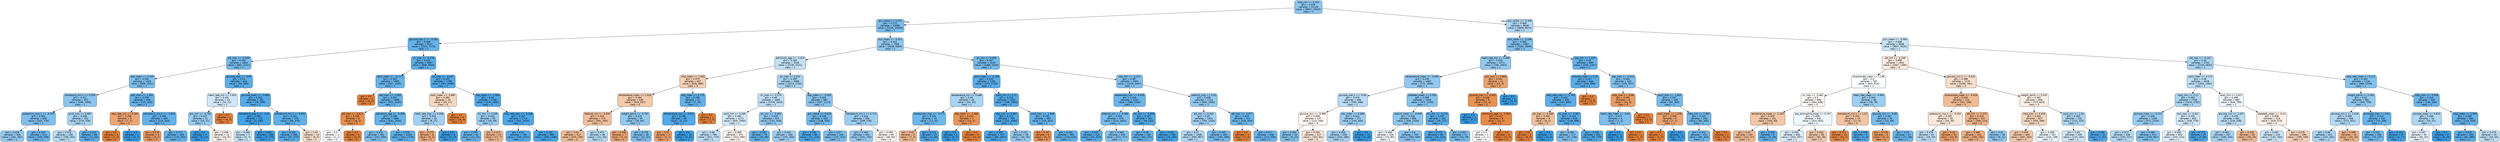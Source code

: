 digraph Tree {
node [shape=box, style="filled, rounded", color="black", fontname="helvetica"] ;
edge [fontname="helvetica"] ;
0 [label="mbp_min <= 0.253\ngini = 0.418\nsamples = 21128\nvalue = [9957, 23533]\nclass = 1", fillcolor="#8dc6f0"] ;
1 [label="gcs_verbal <= 0.155\ngini = 0.375\nsamples = 13080\nvalue = [5148, 15459]\nclass = 1", fillcolor="#7bbeee"] ;
0 -> 1 [labeldistance=2.5, labelangle=45, headlabel="True"] ;
2 [label="glucose_max.2 <= -0.392\ngini = 0.289\nsamples = 5511\nvalue = [1520, 7175]\nclass = 1", fillcolor="#63b2eb"] ;
1 -> 2 ;
3 [label="ptt_max <= -0.009\ngini = 0.353\nsamples = 1824\nvalue = [662, 2231]\nclass = 1", fillcolor="#74baed"] ;
2 -> 3 ;
4 [label="wbc_mean <= 0.153\ngini = 0.381\nsamples = 1410\nvalue = [568, 1651]\nclass = 1", fillcolor="#7dbfee"] ;
3 -> 4 ;
5 [label="hematocrit_min.1 <= 0.039\ngini = 0.411\nsamples = 972\nvalue = [446, 1096]\nclass = 1", fillcolor="#8ac5f0"] ;
4 -> 5 ;
6 [label="potassium_max.1 <= -0.154\ngini = 0.382\nsamples = 639\nvalue = [267, 770]\nclass = 1", fillcolor="#7ebfee"] ;
5 -> 6 ;
7 [label="gini = 0.428\nsamples = 326\nvalue = [162, 361]\nclass = 1", fillcolor="#92c9f1"] ;
6 -> 7 ;
8 [label="gini = 0.325\nsamples = 313\nvalue = [105, 409]\nclass = 1", fillcolor="#6cb6ec"] ;
6 -> 8 ;
9 [label="pco2_max <= 0.887\ngini = 0.458\nsamples = 333\nvalue = [179, 326]\nclass = 1", fillcolor="#a6d3f3"] ;
5 -> 9 ;
10 [label="gini = 0.476\nsamples = 284\nvalue = [168, 263]\nclass = 1", fillcolor="#b7dcf6"] ;
9 -> 10 ;
11 [label="gini = 0.253\nsamples = 49\nvalue = [11, 63]\nclass = 1", fillcolor="#5caeea"] ;
9 -> 11 ;
12 [label="po2_max <= -1.401\ngini = 0.295\nsamples = 438\nvalue = [122, 555]\nclass = 1", fillcolor="#65b3eb"] ;
4 -> 12 ;
13 [label="resp_rate_min <= 0.184\ngini = 0.346\nsamples = 5\nvalue = [7, 2]\nclass = 0", fillcolor="#eca572"] ;
12 -> 13 ;
14 [label="gini = 0.0\nsamples = 4\nvalue = [7, 0]\nclass = 0", fillcolor="#e58139"] ;
13 -> 14 ;
15 [label="gini = 0.0\nsamples = 1\nvalue = [0, 2]\nclass = 1", fillcolor="#399de5"] ;
13 -> 15 ;
16 [label="hematocrit_min.1 <= -1.816\ngini = 0.285\nsamples = 433\nvalue = [115, 553]\nclass = 1", fillcolor="#62b1ea"] ;
12 -> 16 ;
17 [label="gini = 0.278\nsamples = 4\nvalue = [5, 1]\nclass = 0", fillcolor="#ea9a61"] ;
16 -> 17 ;
18 [label="gini = 0.277\nsamples = 429\nvalue = [110, 552]\nclass = 1", fillcolor="#60b1ea"] ;
16 -> 18 ;
19 [label="glucose_max <= -0.97\ngini = 0.24\nsamples = 414\nvalue = [94, 580]\nclass = 1", fillcolor="#59ade9"] ;
3 -> 19 ;
20 [label="heart_rate_min <= 2.433\ngini = 0.491\nsamples = 23\nvalue = [16, 21]\nclass = 1", fillcolor="#d0e8f9"] ;
19 -> 20 ;
21 [label="gcs_min <= -0.756\ngini = 0.437\nsamples = 21\nvalue = [10, 21]\nclass = 1", fillcolor="#97ccf1"] ;
20 -> 21 ;
22 [label="gini = 0.0\nsamples = 7\nvalue = [0, 12]\nclass = 1", fillcolor="#399de5"] ;
21 -> 22 ;
23 [label="gini = 0.499\nsamples = 14\nvalue = [10, 9]\nclass = 0", fillcolor="#fcf2eb"] ;
21 -> 23 ;
24 [label="gini = 0.0\nsamples = 2\nvalue = [6, 0]\nclass = 0", fillcolor="#e58139"] ;
20 -> 24 ;
25 [label="glucose_mean <= -0.684\ngini = 0.215\nsamples = 391\nvalue = [78, 559]\nclass = 1", fillcolor="#55abe9"] ;
19 -> 25 ;
26 [label="hematocrit_max.1 <= -1.61\ngini = 0.091\nsamples = 115\nvalue = [9, 180]\nclass = 1", fillcolor="#43a2e6"] ;
25 -> 26 ;
27 [label="gini = 0.486\nsamples = 7\nvalue = [5, 7]\nclass = 1", fillcolor="#c6e3f8"] ;
26 -> 27 ;
28 [label="gini = 0.044\nsamples = 108\nvalue = [4, 173]\nclass = 1", fillcolor="#3e9fe6"] ;
26 -> 28 ;
29 [label="hematocrit_min.1 <= 0.652\ngini = 0.261\nsamples = 276\nvalue = [69, 379]\nclass = 1", fillcolor="#5dafea"] ;
25 -> 29 ;
30 [label="gini = 0.242\nsamples = 266\nvalue = [61, 373]\nclass = 1", fillcolor="#59ade9"] ;
29 -> 30 ;
31 [label="gini = 0.49\nsamples = 10\nvalue = [8, 6]\nclass = 0", fillcolor="#f8e0ce"] ;
29 -> 31 ;
32 [label="inr_max <= -0.178\ngini = 0.252\nsamples = 3687\nvalue = [858, 4944]\nclass = 1", fillcolor="#5baeea"] ;
2 -> 32 ;
33 [label="spo2_mean <= -12.171\ngini = 0.303\nsamples = 1893\nvalue = [557, 2435]\nclass = 1", fillcolor="#66b3eb"] ;
32 -> 33 ;
34 [label="gini = 0.0\nsamples = 4\nvalue = [5, 0]\nclass = 0", fillcolor="#e58139"] ;
33 -> 34 ;
35 [label="sbp_max <= -2.005\ngini = 0.301\nsamples = 1889\nvalue = [552, 2435]\nclass = 1", fillcolor="#66b3eb"] ;
33 -> 35 ;
36 [label="ptt_max <= -0.611\ngini = 0.165\nsamples = 8\nvalue = [10, 1]\nclass = 0", fillcolor="#e88e4d"] ;
35 -> 36 ;
37 [label="gini = 0.5\nsamples = 2\nvalue = [1, 1]\nclass = 0", fillcolor="#ffffff"] ;
36 -> 37 ;
38 [label="gini = 0.0\nsamples = 6\nvalue = [9, 0]\nclass = 0", fillcolor="#e58139"] ;
36 -> 38 ;
39 [label="admission_age <= -0.298\ngini = 0.298\nsamples = 1881\nvalue = [542, 2434]\nclass = 1", fillcolor="#65b3eb"] ;
35 -> 39 ;
40 [label="gini = 0.376\nsamples = 552\nvalue = [221, 660]\nclass = 1", fillcolor="#7bbeee"] ;
39 -> 40 ;
41 [label="gini = 0.259\nsamples = 1329\nvalue = [321, 1774]\nclass = 1", fillcolor="#5dafea"] ;
39 -> 41 ;
42 [label="ph_max <= -4.207\ngini = 0.191\nsamples = 1794\nvalue = [301, 2509]\nclass = 1", fillcolor="#51a9e8"] ;
32 -> 42 ;
43 [label="spo2_mean <= -0.881\ngini = 0.482\nsamples = 25\nvalue = [25, 17]\nclass = 0", fillcolor="#f7d7c0"] ;
42 -> 43 ;
44 [label="heart_rate_max <= 0.348\ngini = 0.453\nsamples = 16\nvalue = [9, 17]\nclass = 1", fillcolor="#a2d1f3"] ;
43 -> 44 ;
45 [label="gini = 0.375\nsamples = 8\nvalue = [9, 3]\nclass = 0", fillcolor="#eeab7b"] ;
44 -> 45 ;
46 [label="gini = 0.0\nsamples = 8\nvalue = [0, 14]\nclass = 1", fillcolor="#399de5"] ;
44 -> 46 ;
47 [label="gini = 0.0\nsamples = 9\nvalue = [16, 0]\nclass = 0", fillcolor="#e58139"] ;
43 -> 47 ;
48 [label="sbp_mean <= -1.926\ngini = 0.18\nsamples = 1769\nvalue = [276, 2492]\nclass = 1", fillcolor="#4fa8e8"] ;
42 -> 48 ;
49 [label="inr_min <= 2.206\ngini = 0.442\nsamples = 55\nvalue = [29, 59]\nclass = 1", fillcolor="#9acdf2"] ;
48 -> 49 ;
50 [label="gini = 0.305\nsamples = 42\nvalue = [12, 52]\nclass = 1", fillcolor="#67b4eb"] ;
49 -> 50 ;
51 [label="gini = 0.413\nsamples = 13\nvalue = [17, 7]\nclass = 0", fillcolor="#f0b58b"] ;
49 -> 51 ;
52 [label="resp_rate_max <= -0.248\ngini = 0.167\nsamples = 1714\nvalue = [247, 2433]\nclass = 1", fillcolor="#4da7e8"] ;
48 -> 52 ;
53 [label="gini = 0.21\nsamples = 748\nvalue = [139, 1027]\nclass = 1", fillcolor="#54aae9"] ;
52 -> 53 ;
54 [label="gini = 0.132\nsamples = 966\nvalue = [108, 1406]\nclass = 1", fillcolor="#48a5e7"] ;
52 -> 54 ;
55 [label="bun_mean <= -0.321\ngini = 0.424\nsamples = 7569\nvalue = [3628, 8284]\nclass = 1", fillcolor="#90c8f0"] ;
1 -> 55 ;
56 [label="admission_age <= -1.013\ngini = 0.483\nsamples = 3326\nvalue = [2139, 3121]\nclass = 1", fillcolor="#c1e0f7"] ;
55 -> 56 ;
57 [label="mbp_mean <= 1.063\ngini = 0.473\nsamples = 657\nvalue = [626, 389]\nclass = 0", fillcolor="#f5cfb4"] ;
56 -> 57 ;
58 [label="temperature_mean <= 1.528\ngini = 0.464\nsamples = 630\nvalue = [619, 357]\nclass = 0", fillcolor="#f4caab"] ;
57 -> 58 ;
59 [label="totalco2_min <= 0.956\ngini = 0.443\nsamples = 575\nvalue = [591, 293]\nclass = 0", fillcolor="#f2bf9b"] ;
58 -> 59 ;
60 [label="gini = 0.43\nsamples = 537\nvalue = [570, 259]\nclass = 0", fillcolor="#f1ba93"] ;
59 -> 60 ;
61 [label="gini = 0.472\nsamples = 38\nvalue = [21, 34]\nclass = 1", fillcolor="#b3daf5"] ;
59 -> 61 ;
62 [label="weight_admit <= -0.787\ngini = 0.423\nsamples = 55\nvalue = [28, 64]\nclass = 1", fillcolor="#90c8f0"] ;
58 -> 62 ;
63 [label="gini = 0.346\nsamples = 7\nvalue = [7, 2]\nclass = 0", fillcolor="#eca572"] ;
62 -> 63 ;
64 [label="gini = 0.378\nsamples = 48\nvalue = [21, 62]\nclass = 1", fillcolor="#7cbeee"] ;
62 -> 64 ;
65 [label="dbp_mean <= 2.775\ngini = 0.295\nsamples = 27\nvalue = [7, 32]\nclass = 1", fillcolor="#64b2eb"] ;
57 -> 65 ;
66 [label="temperature_min <= 0.031\ngini = 0.198\nsamples = 26\nvalue = [4, 32]\nclass = 1", fillcolor="#52a9e8"] ;
65 -> 66 ;
67 [label="gini = 0.32\nsamples = 4\nvalue = [4, 1]\nclass = 0", fillcolor="#eca06a"] ;
66 -> 67 ;
68 [label="gini = 0.0\nsamples = 22\nvalue = [0, 31]\nclass = 1", fillcolor="#399de5"] ;
66 -> 68 ;
69 [label="gini = 0.0\nsamples = 1\nvalue = [3, 0]\nclass = 0", fillcolor="#e58139"] ;
65 -> 69 ;
70 [label="ph_max <= 0.152\ngini = 0.459\nsamples = 2669\nvalue = [1513, 2732]\nclass = 1", fillcolor="#a7d3f3"] ;
56 -> 70 ;
71 [label="inr_max <= -0.178\ngini = 0.48\nsamples = 1688\nvalue = [1076, 1619]\nclass = 1", fillcolor="#bddef6"] ;
70 -> 71 ;
72 [label="spo2_min <= 0.268\ngini = 0.492\nsamples = 1173\nvalue = [825, 1060]\nclass = 1", fillcolor="#d3e9f9"] ;
71 -> 72 ;
73 [label="gini = 0.48\nsamples = 799\nvalue = [511, 770]\nclass = 1", fillcolor="#bcdef6"] ;
72 -> 73 ;
74 [label="gini = 0.499\nsamples = 374\nvalue = [314, 290]\nclass = 0", fillcolor="#fdf5f0"] ;
72 -> 74 ;
75 [label="ph_min <= -0.482\ngini = 0.428\nsamples = 515\nvalue = [251, 559]\nclass = 1", fillcolor="#92c9f1"] ;
71 -> 75 ;
76 [label="gini = 0.285\nsamples = 75\nvalue = [20, 96]\nclass = 1", fillcolor="#62b1ea"] ;
75 -> 76 ;
77 [label="gini = 0.444\nsamples = 440\nvalue = [231, 463]\nclass = 1", fillcolor="#9ccef2"] ;
75 -> 77 ;
78 [label="dbp_mean <= -0.655\ngini = 0.405\nsamples = 981\nvalue = [437, 1113]\nclass = 1", fillcolor="#87c3ef"] ;
70 -> 78 ;
79 [label="gcs_verbal <= 0.618\ngini = 0.339\nsamples = 425\nvalue = [148, 535]\nclass = 1", fillcolor="#70b8ec"] ;
78 -> 79 ;
80 [label="gini = 0.162\nsamples = 80\nvalue = [11, 113]\nclass = 1", fillcolor="#4ca7e8"] ;
79 -> 80 ;
81 [label="gini = 0.37\nsamples = 345\nvalue = [137, 422]\nclass = 1", fillcolor="#79bded"] ;
79 -> 81 ;
82 [label="hematocrit_min.1 <= 0.712\ngini = 0.444\nsamples = 556\nvalue = [289, 578]\nclass = 1", fillcolor="#9ccef2"] ;
78 -> 82 ;
83 [label="gini = 0.429\nsamples = 491\nvalue = [241, 533]\nclass = 1", fillcolor="#93c9f1"] ;
82 -> 83 ;
84 [label="gini = 0.499\nsamples = 65\nvalue = [48, 45]\nclass = 0", fillcolor="#fdf7f3"] ;
82 -> 84 ;
85 [label="ph_min <= 0.058\ngini = 0.347\nsamples = 4243\nvalue = [1489, 5163]\nclass = 1", fillcolor="#72b9ec"] ;
55 -> 85 ;
86 [label="spo2_mean <= -2.158\ngini = 0.234\nsamples = 1292\nvalue = [270, 1726]\nclass = 1", fillcolor="#58ace9"] ;
85 -> 86 ;
87 [label="temperature_min <= 0.486\ngini = 0.46\nsamples = 40\nvalue = [24, 43]\nclass = 1", fillcolor="#a8d4f4"] ;
86 -> 87 ;
88 [label="baseexcess_max <= -3.271\ngini = 0.334\nsamples = 33\nvalue = [11, 41]\nclass = 1", fillcolor="#6eb7ec"] ;
87 -> 88 ;
89 [label="gini = 0.42\nsamples = 6\nvalue = [7, 3]\nclass = 0", fillcolor="#f0b78e"] ;
88 -> 89 ;
90 [label="gini = 0.172\nsamples = 27\nvalue = [4, 38]\nclass = 1", fillcolor="#4ea7e8"] ;
88 -> 90 ;
91 [label="sbp_mean <= -1.984\ngini = 0.231\nsamples = 7\nvalue = [13, 2]\nclass = 0", fillcolor="#e99457"] ;
87 -> 91 ;
92 [label="gini = 0.0\nsamples = 1\nvalue = [0, 2]\nclass = 1", fillcolor="#399de5"] ;
91 -> 92 ;
93 [label="gini = 0.0\nsamples = 6\nvalue = [13, 0]\nclass = 0", fillcolor="#e58139"] ;
91 -> 93 ;
94 [label="spo2_min <= 0.12\ngini = 0.223\nsamples = 1252\nvalue = [246, 1683]\nclass = 1", fillcolor="#56abe9"] ;
86 -> 94 ;
95 [label="dbp_min <= 0.307\ngini = 0.171\nsamples = 765\nvalue = [111, 1062]\nclass = 1", fillcolor="#4ea7e8"] ;
94 -> 95 ;
96 [label="gini = 0.155\nsamples = 727\nvalue = [95, 1027]\nclass = 1", fillcolor="#4ba6e7"] ;
95 -> 96 ;
97 [label="gini = 0.431\nsamples = 38\nvalue = [16, 35]\nclass = 1", fillcolor="#94caf1"] ;
95 -> 97 ;
98 [label="pco2_max <= -1.846\ngini = 0.293\nsamples = 487\nvalue = [135, 621]\nclass = 1", fillcolor="#64b2eb"] ;
94 -> 98 ;
99 [label="gini = 0.18\nsamples = 5\nvalue = [9, 1]\nclass = 0", fillcolor="#e88f4f"] ;
98 -> 99 ;
100 [label="gini = 0.281\nsamples = 482\nvalue = [126, 620]\nclass = 1", fillcolor="#61b1ea"] ;
98 -> 100 ;
101 [label="sbp_min <= -0.372\ngini = 0.387\nsamples = 2951\nvalue = [1219, 3437]\nclass = 1", fillcolor="#7fc0ee"] ;
85 -> 101 ;
102 [label="baseexcess_min <= 0.479\ngini = 0.316\nsamples = 1237\nvalue = [389, 1592]\nclass = 1", fillcolor="#69b5eb"] ;
101 -> 102 ;
103 [label="totalco2_min <= -0.086\ngini = 0.358\nsamples = 870\nvalue = [323, 1061]\nclass = 1", fillcolor="#75bbed"] ;
102 -> 103 ;
104 [label="gini = 0.235\nsamples = 231\nvalue = [51, 324]\nclass = 1", fillcolor="#58ace9"] ;
103 -> 104 ;
105 [label="gini = 0.394\nsamples = 639\nvalue = [272, 737]\nclass = 1", fillcolor="#82c1ef"] ;
103 -> 105 ;
106 [label="inr_min <= -0.099\ngini = 0.197\nsamples = 367\nvalue = [66, 531]\nclass = 1", fillcolor="#52a9e8"] ;
102 -> 106 ;
107 [label="gini = 0.28\nsamples = 182\nvalue = [50, 247]\nclass = 1", fillcolor="#61b1ea"] ;
106 -> 107 ;
108 [label="gini = 0.101\nsamples = 185\nvalue = [16, 284]\nclass = 1", fillcolor="#44a3e6"] ;
106 -> 108 ;
109 [label="totalco2_max <= 0.02\ngini = 0.428\nsamples = 1714\nvalue = [830, 1845]\nclass = 1", fillcolor="#92c9f1"] ;
101 -> 109 ;
110 [label="ptt_min <= 0.263\ngini = 0.45\nsamples = 1302\nvalue = [700, 1345]\nclass = 1", fillcolor="#a0d0f3"] ;
109 -> 110 ;
111 [label="gini = 0.47\nsamples = 1008\nvalue = [599, 987]\nclass = 1", fillcolor="#b1d8f5"] ;
110 -> 111 ;
112 [label="gini = 0.343\nsamples = 294\nvalue = [101, 358]\nclass = 1", fillcolor="#71b9ec"] ;
110 -> 112 ;
113 [label="ptt_max <= -0.677\ngini = 0.328\nsamples = 412\nvalue = [130, 500]\nclass = 1", fillcolor="#6cb6ec"] ;
109 -> 113 ;
114 [label="gini = 0.0\nsamples = 4\nvalue = [7, 0]\nclass = 0", fillcolor="#e58139"] ;
113 -> 114 ;
115 [label="gini = 0.317\nsamples = 408\nvalue = [123, 500]\nclass = 1", fillcolor="#6ab5eb"] ;
113 -> 115 ;
116 [label="gcs_verbal <= -0.308\ngini = 0.468\nsamples = 8048\nvalue = [4809, 8074]\nclass = 1", fillcolor="#afd7f4"] ;
0 -> 116 [labeldistance=2.5, labelangle=-45, headlabel="False"] ;
117 [label="bun_mean <= -0.296\ngini = 0.385\nsamples = 2362\nvalue = [1002, 2849]\nclass = 1", fillcolor="#7fbfee"] ;
116 -> 117 ;
118 [label="heart_rate_min <= 2.499\ngini = 0.429\nsamples = 1473\nvalue = [746, 1652]\nclass = 1", fillcolor="#92c9f1"] ;
117 -> 118 ;
119 [label="temperature_mean <= -0.065\ngini = 0.426\nsamples = 1462\nvalue = [731, 1648]\nclass = 1", fillcolor="#91c8f1"] ;
118 -> 119 ;
120 [label="glucose_max.2 <= -0.46\ngini = 0.476\nsamples = 408\nvalue = [256, 398]\nclass = 1", fillcolor="#b8dcf6"] ;
119 -> 120 ;
121 [label="glucose_min <= -0.998\ngini = 0.499\nsamples = 137\nvalue = [112, 104]\nclass = 0", fillcolor="#fdf6f1"] ;
120 -> 121 ;
122 [label="gini = 0.391\nsamples = 20\nvalue = [8, 22]\nclass = 1", fillcolor="#81c1ee"] ;
121 -> 122 ;
123 [label="gini = 0.493\nsamples = 117\nvalue = [104, 82]\nclass = 0", fillcolor="#fae4d5"] ;
121 -> 123 ;
124 [label="wbc_mean <= 0.988\ngini = 0.441\nsamples = 271\nvalue = [144, 294]\nclass = 1", fillcolor="#9acdf2"] ;
120 -> 124 ;
125 [label="gini = 0.456\nsamples = 258\nvalue = [144, 266]\nclass = 1", fillcolor="#a4d2f3"] ;
124 -> 125 ;
126 [label="gini = 0.0\nsamples = 13\nvalue = [0, 28]\nclass = 1", fillcolor="#399de5"] ;
124 -> 126 ;
127 [label="platelets_mean <= 0.783\ngini = 0.399\nsamples = 1054\nvalue = [475, 1250]\nclass = 1", fillcolor="#84c2ef"] ;
119 -> 127 ;
128 [label="sodium_mean <= -0.659\ngini = 0.418\nsamples = 890\nvalue = [436, 1029]\nclass = 1", fillcolor="#8dc7f0"] ;
127 -> 128 ;
129 [label="gini = 0.499\nsamples = 100\nvalue = [74, 80]\nclass = 1", fillcolor="#f0f8fd"] ;
128 -> 129 ;
130 [label="gini = 0.4\nsamples = 790\nvalue = [362, 949]\nclass = 1", fillcolor="#85c2ef"] ;
128 -> 130 ;
131 [label="inr_min <= -0.276\ngini = 0.255\nsamples = 164\nvalue = [39, 221]\nclass = 1", fillcolor="#5caeea"] ;
127 -> 131 ;
132 [label="gini = 0.173\nsamples = 93\nvalue = [15, 142]\nclass = 1", fillcolor="#4ea7e8"] ;
131 -> 132 ;
133 [label="gini = 0.357\nsamples = 71\nvalue = [24, 79]\nclass = 1", fillcolor="#75bbed"] ;
131 -> 133 ;
134 [label="po2_max <= 0.966\ngini = 0.332\nsamples = 11\nvalue = [15, 4]\nclass = 0", fillcolor="#eca36e"] ;
118 -> 134 ;
135 [label="glucose_max <= -0.622\ngini = 0.208\nsamples = 9\nvalue = [15, 2]\nclass = 0", fillcolor="#e89253"] ;
134 -> 135 ;
136 [label="gini = 0.0\nsamples = 1\nvalue = [0, 1]\nclass = 1", fillcolor="#399de5"] ;
135 -> 136 ;
137 [label="admission_age <= -2.092\ngini = 0.117\nsamples = 8\nvalue = [15, 1]\nclass = 0", fillcolor="#e78946"] ;
135 -> 137 ;
138 [label="gini = 0.5\nsamples = 2\nvalue = [1, 1]\nclass = 0", fillcolor="#ffffff"] ;
137 -> 138 ;
139 [label="gini = 0.0\nsamples = 6\nvalue = [14, 0]\nclass = 0", fillcolor="#e58139"] ;
137 -> 139 ;
140 [label="gini = 0.0\nsamples = 2\nvalue = [0, 2]\nclass = 1", fillcolor="#399de5"] ;
134 -> 140 ;
141 [label="sbp_min <= 1.029\ngini = 0.29\nsamples = 889\nvalue = [256, 1197]\nclass = 1", fillcolor="#63b2eb"] ;
117 -> 141 ;
142 [label="chloride_mean <= 4.31\ngini = 0.247\nsamples = 646\nvalue = [150, 890]\nclass = 1", fillcolor="#5aaee9"] ;
141 -> 142 ;
143 [label="resp_rate_max <= -1.763\ngini = 0.243\nsamples = 645\nvalue = [147, 890]\nclass = 1", fillcolor="#5aade9"] ;
142 -> 143 ;
144 [label="ph_max <= 0.308\ngini = 0.444\nsamples = 6\nvalue = [8, 4]\nclass = 0", fillcolor="#f2c09c"] ;
143 -> 144 ;
145 [label="gini = 0.0\nsamples = 3\nvalue = [8, 0]\nclass = 0", fillcolor="#e58139"] ;
144 -> 145 ;
146 [label="gini = 0.0\nsamples = 3\nvalue = [0, 4]\nclass = 1", fillcolor="#399de5"] ;
144 -> 146 ;
147 [label="inr_max <= -0.367\ngini = 0.234\nsamples = 639\nvalue = [139, 886]\nclass = 1", fillcolor="#58ace9"] ;
143 -> 147 ;
148 [label="gini = 0.382\nsamples = 117\nvalue = [47, 136]\nclass = 1", fillcolor="#7dbfee"] ;
147 -> 148 ;
149 [label="gini = 0.195\nsamples = 522\nvalue = [92, 750]\nclass = 1", fillcolor="#51a9e8"] ;
147 -> 149 ;
150 [label="gini = 0.0\nsamples = 1\nvalue = [3, 0]\nclass = 0", fillcolor="#e58139"] ;
142 -> 150 ;
151 [label="sbp_max <= -0.512\ngini = 0.382\nsamples = 243\nvalue = [106, 307]\nclass = 1", fillcolor="#7dbfee"] ;
141 -> 151 ;
152 [label="mbp_max <= -0.86\ngini = 0.291\nsamples = 8\nvalue = [14, 3]\nclass = 0", fillcolor="#eb9c63"] ;
151 -> 152 ;
153 [label="heart_rate_mean <= -0.82\ngini = 0.375\nsamples = 3\nvalue = [1, 3]\nclass = 1", fillcolor="#7bbeee"] ;
152 -> 153 ;
154 [label="gini = 0.0\nsamples = 2\nvalue = [0, 3]\nclass = 1", fillcolor="#399de5"] ;
153 -> 154 ;
155 [label="gini = 0.0\nsamples = 1\nvalue = [1, 0]\nclass = 0", fillcolor="#e58139"] ;
153 -> 155 ;
156 [label="gini = 0.0\nsamples = 5\nvalue = [13, 0]\nclass = 0", fillcolor="#e58139"] ;
152 -> 156 ;
157 [label="pco2_max <= -1.803\ngini = 0.357\nsamples = 235\nvalue = [92, 304]\nclass = 1", fillcolor="#75bbed"] ;
151 -> 157 ;
158 [label="spo2_mean <= 1.078\ngini = 0.346\nsamples = 5\nvalue = [7, 2]\nclass = 0", fillcolor="#eca572"] ;
157 -> 158 ;
159 [label="gini = 0.0\nsamples = 3\nvalue = [7, 0]\nclass = 0", fillcolor="#e58139"] ;
158 -> 159 ;
160 [label="gini = 0.0\nsamples = 2\nvalue = [0, 2]\nclass = 1", fillcolor="#399de5"] ;
158 -> 160 ;
161 [label="mbp_min <= 2.862\ngini = 0.343\nsamples = 230\nvalue = [85, 302]\nclass = 1", fillcolor="#71b9ec"] ;
157 -> 161 ;
162 [label="gini = 0.331\nsamples = 227\nvalue = [80, 302]\nclass = 1", fillcolor="#6db7ec"] ;
161 -> 162 ;
163 [label="gini = 0.0\nsamples = 3\nvalue = [5, 0]\nclass = 0", fillcolor="#e58139"] ;
161 -> 163 ;
164 [label="bun_mean <= -0.566\ngini = 0.488\nsamples = 5686\nvalue = [3807, 5225]\nclass = 1", fillcolor="#c9e4f8"] ;
116 -> 164 ;
165 [label="ptt_min <= -0.298\ngini = 0.496\nsamples = 1932\nvalue = [1667, 1395]\nclass = 0", fillcolor="#fbeadf"] ;
164 -> 165 ;
166 [label="bicarbonate_mean <= 1.136\ngini = 0.5\nsamples = 762\nvalue = [603, 614]\nclass = 1", fillcolor="#fbfdff"] ;
165 -> 166 ;
167 [label="inr_max <= -0.462\ngini = 0.5\nsamples = 696\nvalue = [564, 536]\nclass = 0", fillcolor="#fef9f5"] ;
166 -> 167 ;
168 [label="temperature_mean <= 1.103\ngini = 0.459\nsamples = 151\nvalue = [150, 83]\nclass = 0", fillcolor="#f3c7a7"] ;
167 -> 168 ;
169 [label="gini = 0.43\nsamples = 142\nvalue = [147, 67]\nclass = 0", fillcolor="#f1ba93"] ;
168 -> 169 ;
170 [label="gini = 0.266\nsamples = 9\nvalue = [3, 16]\nclass = 1", fillcolor="#5eafea"] ;
168 -> 170 ;
171 [label="abs_eosinophils_mean <= 0.197\ngini = 0.499\nsamples = 545\nvalue = [414, 453]\nclass = 1", fillcolor="#eef7fd"] ;
167 -> 171 ;
172 [label="gini = 0.495\nsamples = 465\nvalue = [334, 407]\nclass = 1", fillcolor="#dbedfa"] ;
171 -> 172 ;
173 [label="gini = 0.464\nsamples = 80\nvalue = [80, 46]\nclass = 0", fillcolor="#f4c9ab"] ;
171 -> 173 ;
174 [label="heart_rate_mean <= -0.665\ngini = 0.444\nsamples = 66\nvalue = [39, 78]\nclass = 1", fillcolor="#9ccef2"] ;
166 -> 174 ;
175 [label="hematocrit_min.1 <= 1.22\ngini = 0.453\nsamples = 14\nvalue = [17, 9]\nclass = 0", fillcolor="#f3c4a2"] ;
174 -> 175 ;
176 [label="gini = 0.111\nsamples = 10\nvalue = [16, 1]\nclass = 0", fillcolor="#e78945"] ;
175 -> 176 ;
177 [label="gini = 0.198\nsamples = 4\nvalue = [1, 8]\nclass = 1", fillcolor="#52a9e8"] ;
175 -> 177 ;
178 [label="glucose_min <= -0.66\ngini = 0.367\nsamples = 52\nvalue = [22, 69]\nclass = 1", fillcolor="#78bced"] ;
174 -> 178 ;
179 [label="gini = 0.278\nsamples = 5\nvalue = [5, 1]\nclass = 0", fillcolor="#ea9a61"] ;
178 -> 179 ;
180 [label="gini = 0.32\nsamples = 47\nvalue = [17, 68]\nclass = 1", fillcolor="#6ab6ec"] ;
178 -> 180 ;
181 [label="glucose_min.2 <= -0.626\ngini = 0.488\nsamples = 1170\nvalue = [1064, 781]\nclass = 0", fillcolor="#f8ddca"] ;
165 -> 181 ;
182 [label="bicarbonate_mean <= -0.528\ngini = 0.433\nsamples = 312\nvalue = [341, 158]\nclass = 0", fillcolor="#f1bb95"] ;
181 -> 182 ;
183 [label="potassium_max.1 <= -0.034\ngini = 0.495\nsamples = 55\nvalue = [43, 35]\nclass = 0", fillcolor="#fae8da"] ;
182 -> 183 ;
184 [label="gini = 0.478\nsamples = 34\nvalue = [19, 29]\nclass = 1", fillcolor="#bbddf6"] ;
183 -> 184 ;
185 [label="gini = 0.32\nsamples = 21\nvalue = [24, 6]\nclass = 0", fillcolor="#eca06a"] ;
183 -> 185 ;
186 [label="ptt_min <= 1.375\ngini = 0.414\nsamples = 257\nvalue = [298, 123]\nclass = 0", fillcolor="#f0b58b"] ;
182 -> 186 ;
187 [label="gini = 0.386\nsamples = 241\nvalue = [289, 102]\nclass = 0", fillcolor="#eead7f"] ;
186 -> 187 ;
188 [label="gini = 0.42\nsamples = 16\nvalue = [9, 21]\nclass = 1", fillcolor="#8ec7f0"] ;
186 -> 188 ;
189 [label="weight_admit <= 0.542\ngini = 0.497\nsamples = 858\nvalue = [723, 623]\nclass = 0", fillcolor="#fbeee4"] ;
181 -> 189 ;
190 [label="mbp_max <= 0.434\ngini = 0.481\nsamples = 627\nvalue = [592, 398]\nclass = 0", fillcolor="#f6d6be"] ;
189 -> 190 ;
191 [label="gini = 0.459\nsamples = 460\nvalue = [467, 260]\nclass = 0", fillcolor="#f3c7a7"] ;
190 -> 191 ;
192 [label="gini = 0.499\nsamples = 167\nvalue = [125, 138]\nclass = 1", fillcolor="#ecf6fd"] ;
190 -> 192 ;
193 [label="pco2_min <= 1.01\ngini = 0.465\nsamples = 231\nvalue = [131, 225]\nclass = 1", fillcolor="#acd6f4"] ;
189 -> 193 ;
194 [label="gini = 0.49\nsamples = 190\nvalue = [124, 164]\nclass = 1", fillcolor="#cfe7f9"] ;
193 -> 194 ;
195 [label="gini = 0.185\nsamples = 41\nvalue = [7, 61]\nclass = 1", fillcolor="#50a8e8"] ;
193 -> 195 ;
196 [label="ptt_max <= -0.242\ngini = 0.46\nsamples = 3754\nvalue = [2140, 3830]\nclass = 1", fillcolor="#a8d4f4"] ;
164 -> 196 ;
197 [label="spo2_mean <= 0.172\ngini = 0.48\nsamples = 2638\nvalue = [1654, 2491]\nclass = 1", fillcolor="#bcdef6"] ;
196 -> 197 ;
198 [label="spo2_min <= 0.12\ngini = 0.462\nsamples = 1758\nvalue = [1010, 1782]\nclass = 1", fillcolor="#a9d5f4"] ;
197 -> 198 ;
199 [label="glucose_mean <= -0.231\ngini = 0.436\nsamples = 1108\nvalue = [571, 1204]\nclass = 1", fillcolor="#97cbf1"] ;
198 -> 199 ;
200 [label="gini = 0.472\nsamples = 536\nvalue = [331, 537]\nclass = 1", fillcolor="#b3d9f5"] ;
199 -> 200 ;
201 [label="gini = 0.389\nsamples = 572\nvalue = [240, 667]\nclass = 1", fillcolor="#80c0ee"] ;
199 -> 201 ;
202 [label="po2_max <= 0.401\ngini = 0.491\nsamples = 650\nvalue = [439, 578]\nclass = 1", fillcolor="#cfe7f9"] ;
198 -> 202 ;
203 [label="gini = 0.496\nsamples = 603\nvalue = [432, 512]\nclass = 1", fillcolor="#e0f0fb"] ;
202 -> 203 ;
204 [label="gini = 0.173\nsamples = 47\nvalue = [7, 66]\nclass = 1", fillcolor="#4ea7e8"] ;
202 -> 204 ;
205 [label="spo2_min <= 0.417\ngini = 0.499\nsamples = 880\nvalue = [644, 709]\nclass = 1", fillcolor="#edf6fd"] ;
197 -> 205 ;
206 [label="glucose_min <= 1.057\ngini = 0.476\nsamples = 361\nvalue = [216, 336]\nclass = 1", fillcolor="#b8dcf6"] ;
205 -> 206 ;
207 [label="gini = 0.461\nsamples = 327\nvalue = [180, 320]\nclass = 1", fillcolor="#a8d4f4"] ;
206 -> 207 ;
208 [label="gini = 0.426\nsamples = 34\nvalue = [36, 16]\nclass = 0", fillcolor="#f1b991"] ;
206 -> 208 ;
209 [label="platelets_mean <= -0.14\ngini = 0.498\nsamples = 519\nvalue = [428, 373]\nclass = 0", fillcolor="#fcefe6"] ;
205 -> 209 ;
210 [label="gini = 0.487\nsamples = 220\nvalue = [132, 183]\nclass = 1", fillcolor="#c8e4f8"] ;
209 -> 210 ;
211 [label="gini = 0.476\nsamples = 299\nvalue = [296, 190]\nclass = 0", fillcolor="#f6d2b8"] ;
209 -> 211 ;
212 [label="resp_rate_mean <= 0.211\ngini = 0.391\nsamples = 1116\nvalue = [486, 1339]\nclass = 1", fillcolor="#81c1ee"] ;
196 -> 212 ;
213 [label="weight_admit <= 0.293\ngini = 0.43\nsamples = 681\nvalue = [346, 759]\nclass = 1", fillcolor="#93caf1"] ;
212 -> 213 ;
214 [label="glucose_min.2 <= 2.418\ngini = 0.469\nsamples = 436\nvalue = [272, 451]\nclass = 1", fillcolor="#b0d8f5"] ;
213 -> 214 ;
215 [label="gini = 0.46\nsamples = 421\nvalue = [247, 441]\nclass = 1", fillcolor="#a8d4f4"] ;
214 -> 215 ;
216 [label="gini = 0.408\nsamples = 15\nvalue = [25, 10]\nclass = 0", fillcolor="#efb388"] ;
214 -> 216 ;
217 [label="aniongap_max <= 0.61\ngini = 0.312\nsamples = 245\nvalue = [74, 308]\nclass = 1", fillcolor="#69b5eb"] ;
213 -> 217 ;
218 [label="gini = 0.352\nsamples = 198\nvalue = [70, 237]\nclass = 1", fillcolor="#73baed"] ;
217 -> 218 ;
219 [label="gini = 0.101\nsamples = 47\nvalue = [4, 71]\nclass = 1", fillcolor="#44a3e6"] ;
217 -> 219 ;
220 [label="mbp_max <= -0.546\ngini = 0.313\nsamples = 435\nvalue = [140, 580]\nclass = 1", fillcolor="#69b5eb"] ;
212 -> 220 ;
221 [label="glucose_mean <= 0.815\ngini = 0.466\nsamples = 52\nvalue = [30, 51]\nclass = 1", fillcolor="#add7f4"] ;
220 -> 221 ;
222 [label="gini = 0.497\nsamples = 43\nvalue = [30, 35]\nclass = 1", fillcolor="#e3f1fb"] ;
221 -> 222 ;
223 [label="gini = 0.0\nsamples = 9\nvalue = [0, 16]\nclass = 1", fillcolor="#399de5"] ;
221 -> 223 ;
224 [label="mbp_mean <= 2.083\ngini = 0.285\nsamples = 383\nvalue = [110, 529]\nclass = 1", fillcolor="#62b1ea"] ;
220 -> 224 ;
225 [label="gini = 0.245\nsamples = 333\nvalue = [81, 485]\nclass = 1", fillcolor="#5aade9"] ;
224 -> 225 ;
226 [label="gini = 0.479\nsamples = 50\nvalue = [29, 44]\nclass = 1", fillcolor="#bcdef6"] ;
224 -> 226 ;
}